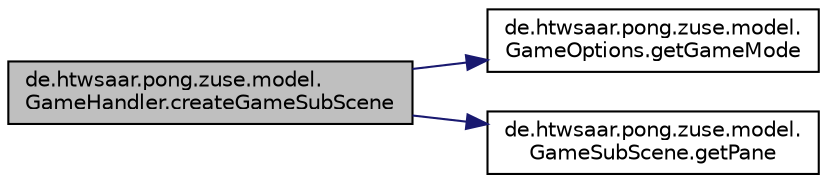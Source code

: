 digraph "de.htwsaar.pong.zuse.model.GameHandler.createGameSubScene"
{
 // LATEX_PDF_SIZE
  edge [fontname="Helvetica",fontsize="10",labelfontname="Helvetica",labelfontsize="10"];
  node [fontname="Helvetica",fontsize="10",shape=record];
  rankdir="LR";
  Node1 [label="de.htwsaar.pong.zuse.model.\lGameHandler.createGameSubScene",height=0.2,width=0.4,color="black", fillcolor="grey75", style="filled", fontcolor="black",tooltip="Methode createGameSubScene."];
  Node1 -> Node2 [color="midnightblue",fontsize="10",style="solid"];
  Node2 [label="de.htwsaar.pong.zuse.model.\lGameOptions.getGameMode",height=0.2,width=0.4,color="black", fillcolor="white", style="filled",URL="$classde_1_1htwsaar_1_1pong_1_1zuse_1_1model_1_1_game_options.html#a9ecec546a42b092d8d7c6faa01be0434",tooltip="Getter für Attribut gameMode."];
  Node1 -> Node3 [color="midnightblue",fontsize="10",style="solid"];
  Node3 [label="de.htwsaar.pong.zuse.model.\lGameSubScene.getPane",height=0.2,width=0.4,color="black", fillcolor="white", style="filled",URL="$classde_1_1htwsaar_1_1pong_1_1zuse_1_1model_1_1_game_sub_scene.html#a763c1a59310b3070160dcf09e9b99703",tooltip="Getter für Root-AnchorPane."];
}
